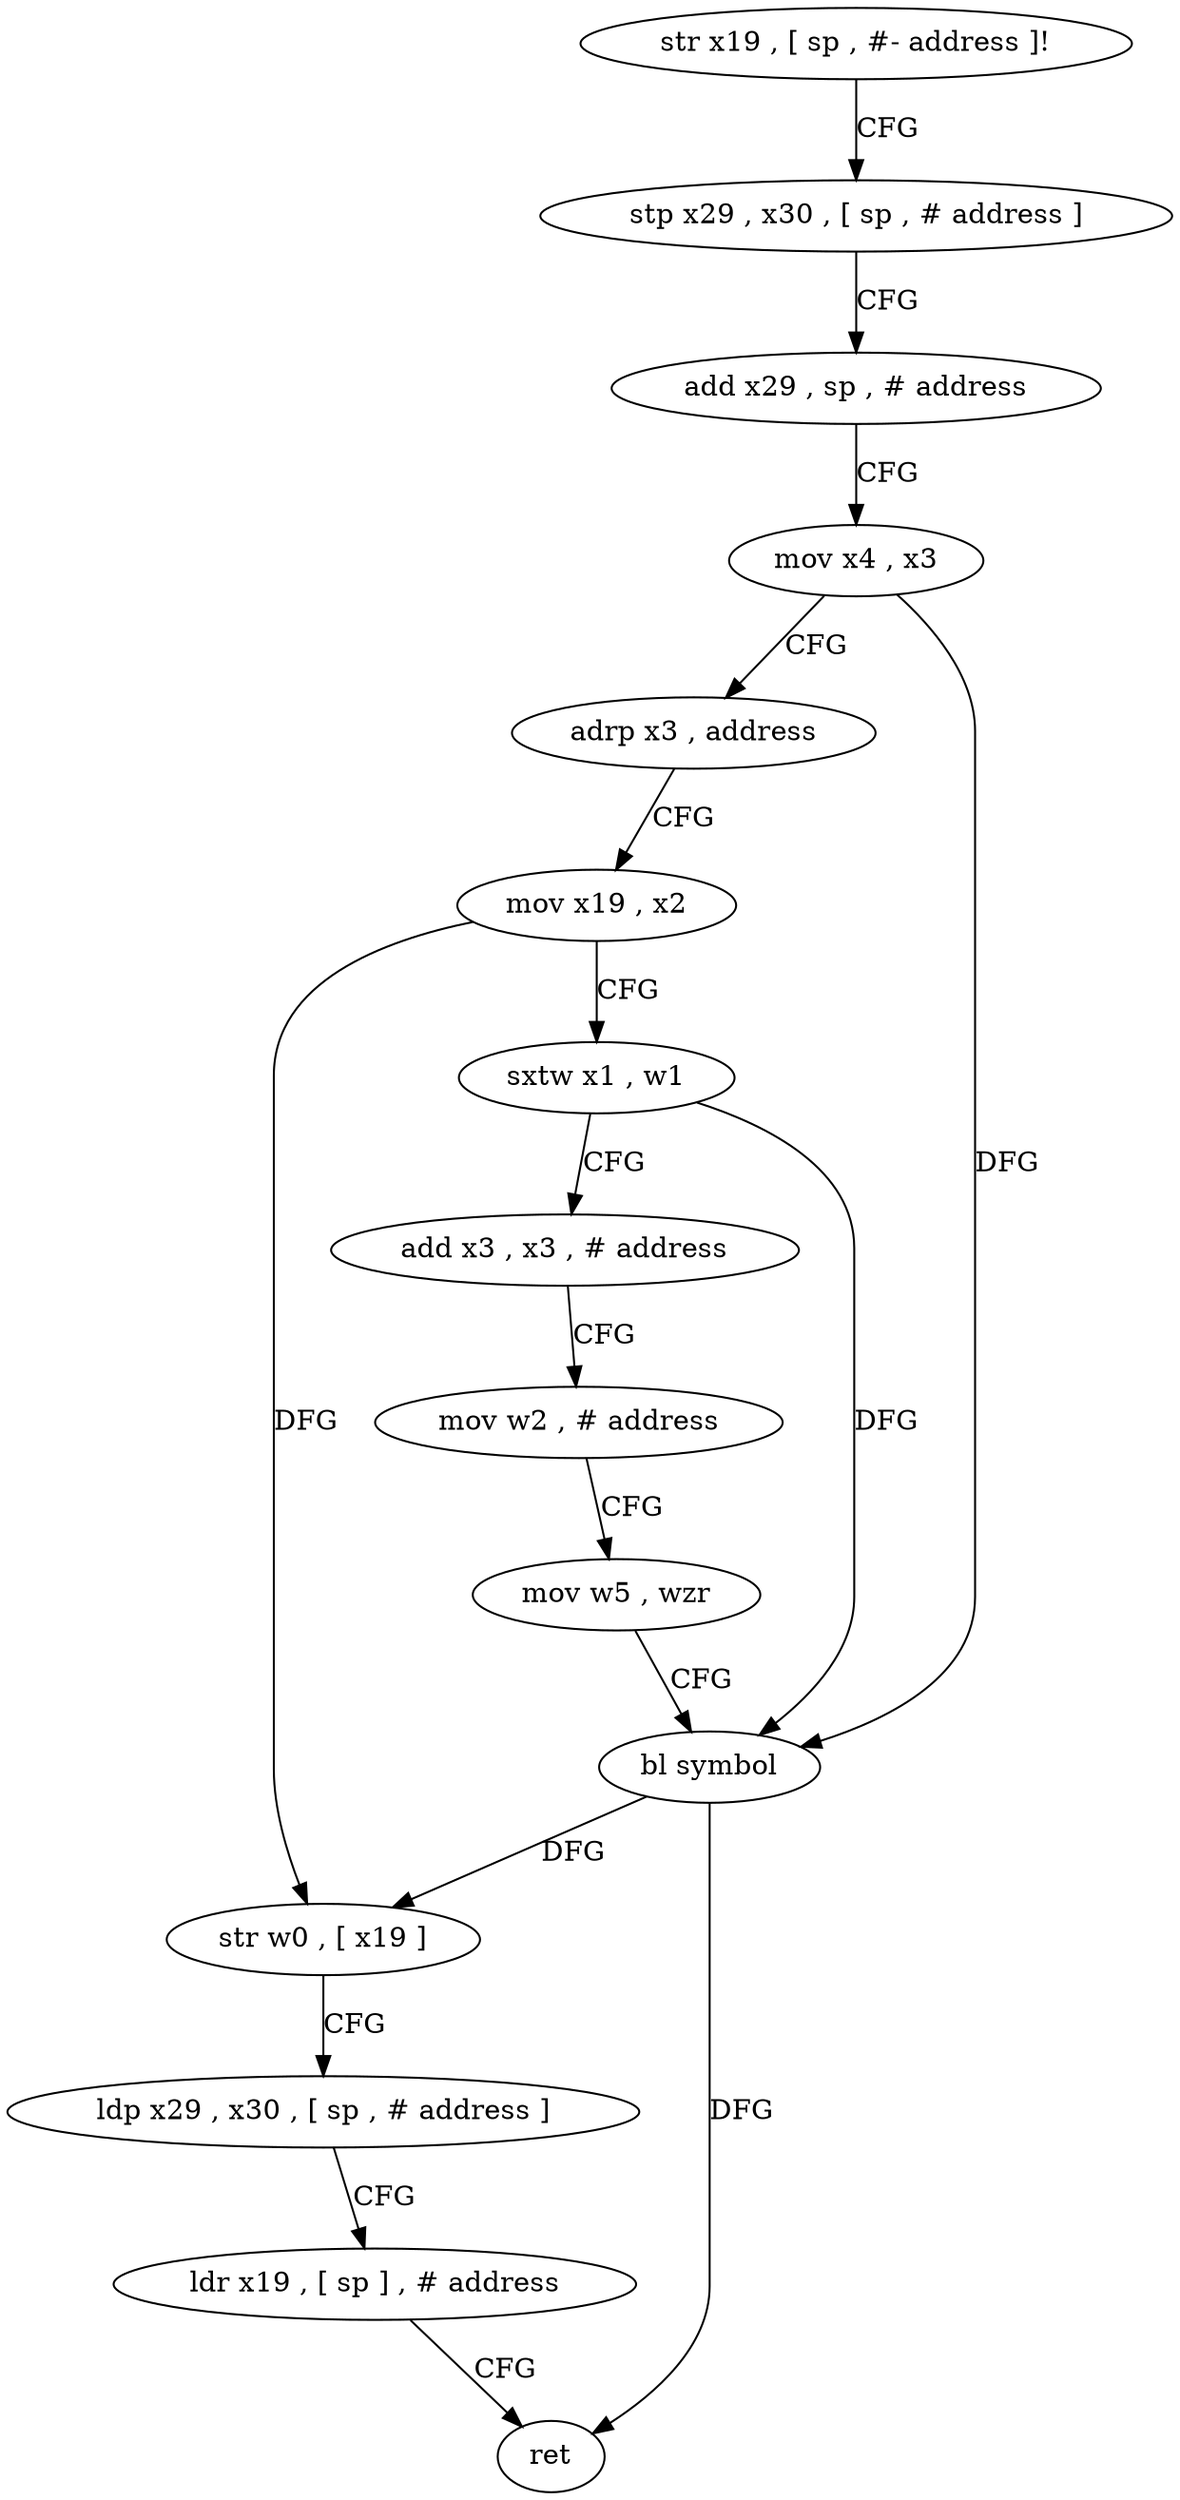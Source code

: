 digraph "func" {
"4204216" [label = "str x19 , [ sp , #- address ]!" ]
"4204220" [label = "stp x29 , x30 , [ sp , # address ]" ]
"4204224" [label = "add x29 , sp , # address" ]
"4204228" [label = "mov x4 , x3" ]
"4204232" [label = "adrp x3 , address" ]
"4204236" [label = "mov x19 , x2" ]
"4204240" [label = "sxtw x1 , w1" ]
"4204244" [label = "add x3 , x3 , # address" ]
"4204248" [label = "mov w2 , # address" ]
"4204252" [label = "mov w5 , wzr" ]
"4204256" [label = "bl symbol" ]
"4204260" [label = "str w0 , [ x19 ]" ]
"4204264" [label = "ldp x29 , x30 , [ sp , # address ]" ]
"4204268" [label = "ldr x19 , [ sp ] , # address" ]
"4204272" [label = "ret" ]
"4204216" -> "4204220" [ label = "CFG" ]
"4204220" -> "4204224" [ label = "CFG" ]
"4204224" -> "4204228" [ label = "CFG" ]
"4204228" -> "4204232" [ label = "CFG" ]
"4204228" -> "4204256" [ label = "DFG" ]
"4204232" -> "4204236" [ label = "CFG" ]
"4204236" -> "4204240" [ label = "CFG" ]
"4204236" -> "4204260" [ label = "DFG" ]
"4204240" -> "4204244" [ label = "CFG" ]
"4204240" -> "4204256" [ label = "DFG" ]
"4204244" -> "4204248" [ label = "CFG" ]
"4204248" -> "4204252" [ label = "CFG" ]
"4204252" -> "4204256" [ label = "CFG" ]
"4204256" -> "4204260" [ label = "DFG" ]
"4204256" -> "4204272" [ label = "DFG" ]
"4204260" -> "4204264" [ label = "CFG" ]
"4204264" -> "4204268" [ label = "CFG" ]
"4204268" -> "4204272" [ label = "CFG" ]
}
